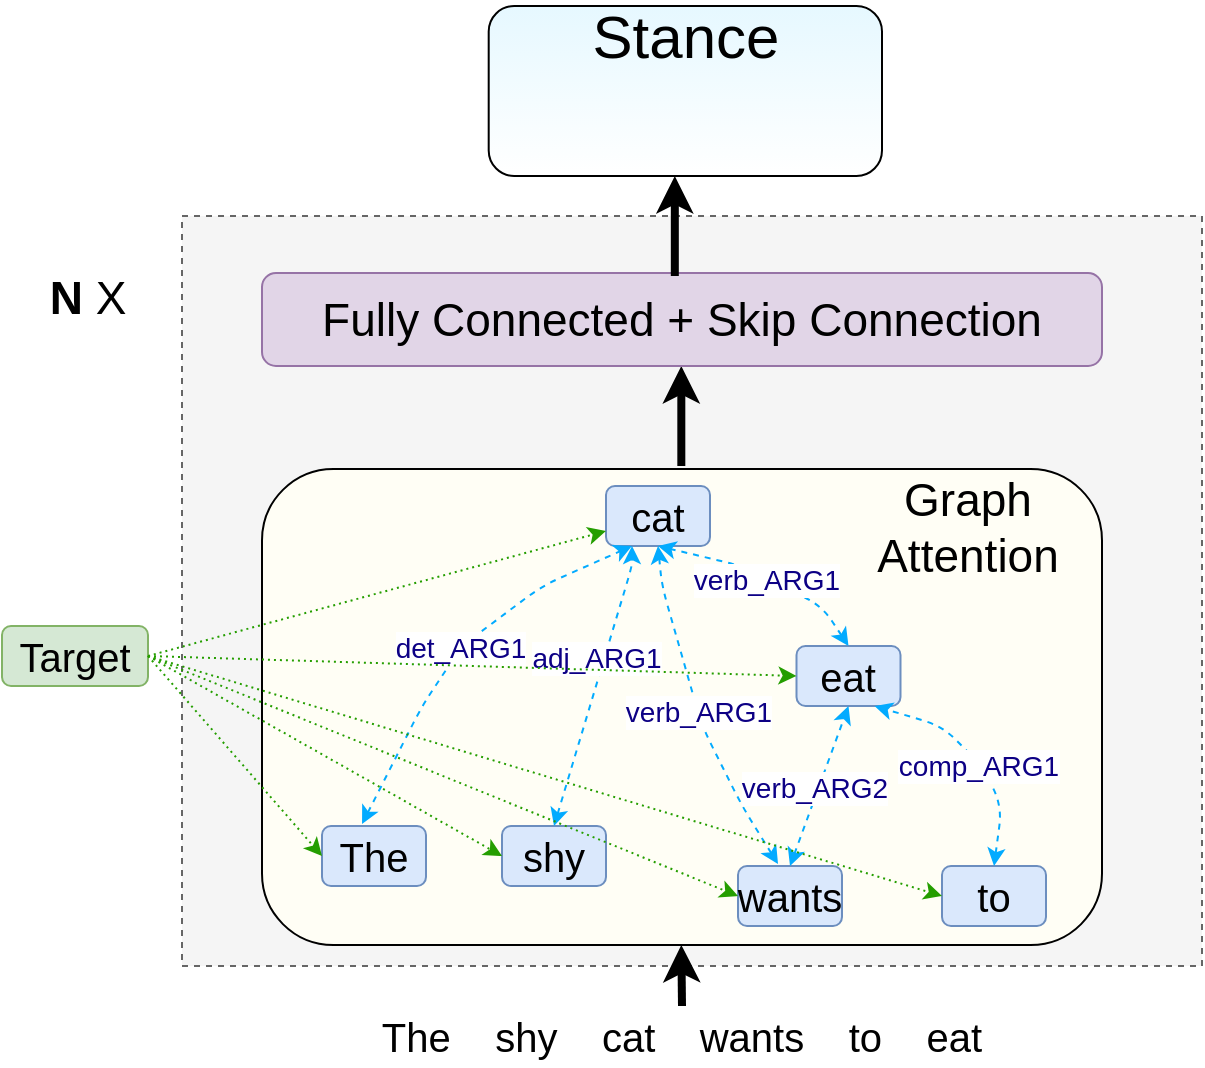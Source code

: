 <mxfile version="14.1.1" type="device"><diagram id="ihsAZ5TOySGByARLxAeu" name="Page-1"><mxGraphModel dx="791" dy="1499" grid="1" gridSize="10" guides="1" tooltips="1" connect="1" arrows="1" fold="1" page="1" pageScale="1" pageWidth="850" pageHeight="1100" math="0" shadow="0"><root><mxCell id="0"/><mxCell id="1" parent="0"/><mxCell id="KnYsn7KHIr2x-bu066x3-71" value="" style="rounded=0;whiteSpace=wrap;html=1;strokeColor=#666666;fillColor=#f5f5f5;fontColor=#333333;dashed=1;" vertex="1" parent="1"><mxGeometry x="260" y="-15" width="510" height="375" as="geometry"/></mxCell><mxCell id="KnYsn7KHIr2x-bu066x3-59" value="" style="rounded=1;whiteSpace=wrap;html=1;fillColor=#FFFEF5;" vertex="1" parent="1"><mxGeometry x="300" y="111.5" width="420" height="238" as="geometry"/></mxCell><mxCell id="KnYsn7KHIr2x-bu066x3-24" value="" style="rounded=1;whiteSpace=wrap;html=1;fillColor=#E6F8FF;gradientColor=#ffffff;" vertex="1" parent="1"><mxGeometry x="413.35" y="-120" width="196.65" height="85" as="geometry"/></mxCell><mxCell id="KnYsn7KHIr2x-bu066x3-9" value="" style="shape=image;html=1;verticalAlign=top;verticalLabelPosition=bottom;labelBackgroundColor=#ffffff;imageAspect=0;aspect=fixed;image=https://cdn1.iconfinder.com/data/icons/jumpicon-basic-ui-line-1/32/-_Thumb-up-Like-Hand-Approve-128.png" vertex="1" parent="1"><mxGeometry x="448.41" y="-93" width="58" height="58" as="geometry"/></mxCell><mxCell id="KnYsn7KHIr2x-bu066x3-10" value="" style="shape=image;html=1;verticalAlign=top;verticalLabelPosition=bottom;labelBackgroundColor=#ffffff;imageAspect=0;aspect=fixed;image=https://cdn1.iconfinder.com/data/icons/jumpicon-basic-ui-line-1/32/-_Thumb-Down-Dislike-Hand-128.png" vertex="1" parent="1"><mxGeometry x="518.41" y="-93" width="58" height="58" as="geometry"/></mxCell><mxCell id="KnYsn7KHIr2x-bu066x3-26" value="&lt;span style=&quot;font-size: 20px&quot;&gt;Target&lt;/span&gt;" style="rounded=1;whiteSpace=wrap;html=1;fillColor=#d5e8d4;strokeColor=#82b366;" vertex="1" parent="1"><mxGeometry x="170" y="190" width="73" height="30" as="geometry"/></mxCell><mxCell id="KnYsn7KHIr2x-bu066x3-39" value="&lt;font style=&quot;font-size: 20px&quot;&gt;The&amp;nbsp; &amp;nbsp; shy&amp;nbsp; &amp;nbsp; cat&amp;nbsp; &amp;nbsp; wants&amp;nbsp; &amp;nbsp; to&amp;nbsp; &amp;nbsp; eat&lt;/font&gt;" style="text;html=1;strokeColor=none;fillColor=none;align=center;verticalAlign=middle;whiteSpace=wrap;rounded=0;" vertex="1" parent="1"><mxGeometry x="355.0" y="380" width="310" height="30" as="geometry"/></mxCell><mxCell id="KnYsn7KHIr2x-bu066x3-40" value="&lt;font style=&quot;font-size: 20px&quot;&gt;cat&lt;/font&gt;" style="rounded=1;whiteSpace=wrap;html=1;fillColor=#dae8fc;strokeColor=#6c8ebf;" vertex="1" parent="1"><mxGeometry x="472" y="120" width="52" height="30" as="geometry"/></mxCell><mxCell id="KnYsn7KHIr2x-bu066x3-41" value="&lt;font style=&quot;font-size: 20px&quot;&gt;eat&lt;/font&gt;" style="rounded=1;whiteSpace=wrap;html=1;fillColor=#dae8fc;strokeColor=#6c8ebf;" vertex="1" parent="1"><mxGeometry x="567.25" y="200" width="52" height="30" as="geometry"/></mxCell><mxCell id="KnYsn7KHIr2x-bu066x3-42" value="&lt;span style=&quot;font-size: 20px&quot;&gt;The&lt;/span&gt;" style="rounded=1;whiteSpace=wrap;html=1;fillColor=#dae8fc;strokeColor=#6c8ebf;" vertex="1" parent="1"><mxGeometry x="330" y="290" width="52" height="30" as="geometry"/></mxCell><mxCell id="KnYsn7KHIr2x-bu066x3-43" value="&lt;font style=&quot;font-size: 20px&quot;&gt;shy&lt;/font&gt;" style="rounded=1;whiteSpace=wrap;html=1;fillColor=#dae8fc;strokeColor=#6c8ebf;" vertex="1" parent="1"><mxGeometry x="420" y="290" width="52" height="30" as="geometry"/></mxCell><mxCell id="KnYsn7KHIr2x-bu066x3-44" value="&lt;font style=&quot;font-size: 20px&quot;&gt;wants&lt;/font&gt;" style="rounded=1;whiteSpace=wrap;html=1;fillColor=#dae8fc;strokeColor=#6c8ebf;" vertex="1" parent="1"><mxGeometry x="538" y="310" width="52" height="30" as="geometry"/></mxCell><mxCell id="KnYsn7KHIr2x-bu066x3-45" value="&lt;font style=&quot;font-size: 20px&quot;&gt;to&lt;/font&gt;" style="rounded=1;whiteSpace=wrap;html=1;fillColor=#dae8fc;strokeColor=#6c8ebf;" vertex="1" parent="1"><mxGeometry x="640" y="310" width="52" height="30" as="geometry"/></mxCell><mxCell id="KnYsn7KHIr2x-bu066x3-46" value="&lt;font style=&quot;font-size: 14px&quot; color=&quot;#0d0085&quot;&gt;det_ARG1&lt;/font&gt;" style="endArrow=classic;startArrow=classic;html=1;strokeWidth=1;exitX=0.385;exitY=-0.033;exitDx=0;exitDy=0;exitPerimeter=0;entryX=0.25;entryY=1;entryDx=0;entryDy=0;dashed=1;strokeColor=#03ABFF;" edge="1" parent="1" source="KnYsn7KHIr2x-bu066x3-42" target="KnYsn7KHIr2x-bu066x3-40"><mxGeometry width="50" height="50" relative="1" as="geometry"><mxPoint x="410" y="230" as="sourcePoint"/><mxPoint x="460" y="180" as="targetPoint"/><Array as="points"><mxPoint x="380" y="230"/><mxPoint x="400" y="200"/><mxPoint x="440" y="170"/></Array></mxGeometry></mxCell><mxCell id="KnYsn7KHIr2x-bu066x3-48" value="" style="endArrow=classic;startArrow=classic;html=1;strokeWidth=1;entryX=0.25;entryY=1;entryDx=0;entryDy=0;exitX=0.5;exitY=0;exitDx=0;exitDy=0;dashed=1;strokeColor=#03ABFF;" edge="1" parent="1" source="KnYsn7KHIr2x-bu066x3-43" target="KnYsn7KHIr2x-bu066x3-40"><mxGeometry width="50" height="50" relative="1" as="geometry"><mxPoint x="450" y="230" as="sourcePoint"/><mxPoint x="500" y="180" as="targetPoint"/><Array as="points"><mxPoint x="485" y="160"/></Array></mxGeometry></mxCell><mxCell id="KnYsn7KHIr2x-bu066x3-49" value="&lt;span style=&quot;font-size: 14px&quot;&gt;&lt;font color=&quot;#0d0085&quot;&gt;adj_ARG1&lt;/font&gt;&lt;/span&gt;" style="edgeLabel;html=1;align=center;verticalAlign=middle;resizable=0;points=[];" vertex="1" connectable="0" parent="KnYsn7KHIr2x-bu066x3-48"><mxGeometry x="0.188" y="4" relative="1" as="geometry"><mxPoint as="offset"/></mxGeometry></mxCell><mxCell id="KnYsn7KHIr2x-bu066x3-50" value="" style="endArrow=classic;startArrow=classic;html=1;strokeWidth=1;exitX=0.5;exitY=0;exitDx=0;exitDy=0;entryX=0.5;entryY=1;entryDx=0;entryDy=0;dashed=1;strokeColor=#03ABFF;" edge="1" parent="1" source="KnYsn7KHIr2x-bu066x3-44" target="KnYsn7KHIr2x-bu066x3-41"><mxGeometry width="50" height="50" relative="1" as="geometry"><mxPoint x="560" y="270" as="sourcePoint"/><mxPoint x="610" y="220" as="targetPoint"/></mxGeometry></mxCell><mxCell id="KnYsn7KHIr2x-bu066x3-51" value="&lt;span style=&quot;font-size: 14px&quot;&gt;&lt;font color=&quot;#0d0085&quot;&gt;verb_ARG2&lt;/font&gt;&lt;/span&gt;" style="edgeLabel;html=1;align=center;verticalAlign=middle;resizable=0;points=[];" vertex="1" connectable="0" parent="KnYsn7KHIr2x-bu066x3-50"><mxGeometry x="-0.021" y="2" relative="1" as="geometry"><mxPoint x="-1" as="offset"/></mxGeometry></mxCell><mxCell id="KnYsn7KHIr2x-bu066x3-52" value="" style="endArrow=classic;startArrow=classic;html=1;strokeWidth=1;exitX=0.5;exitY=0;exitDx=0;exitDy=0;entryX=0.75;entryY=1;entryDx=0;entryDy=0;dashed=1;strokeColor=#03ABFF;" edge="1" parent="1" source="KnYsn7KHIr2x-bu066x3-45" target="KnYsn7KHIr2x-bu066x3-41"><mxGeometry width="50" height="50" relative="1" as="geometry"><mxPoint x="650" y="260" as="sourcePoint"/><mxPoint x="700" y="210" as="targetPoint"/><Array as="points"><mxPoint x="670" y="280"/><mxPoint x="660" y="260"/><mxPoint x="640" y="240"/></Array></mxGeometry></mxCell><mxCell id="KnYsn7KHIr2x-bu066x3-53" value="&lt;span style=&quot;font-size: 14px&quot;&gt;&lt;font color=&quot;#0d0085&quot;&gt;comp_ARG1&lt;/font&gt;&lt;/span&gt;" style="edgeLabel;html=1;align=center;verticalAlign=middle;resizable=0;points=[];" vertex="1" connectable="0" parent="KnYsn7KHIr2x-bu066x3-52"><mxGeometry x="-0.062" y="1" relative="1" as="geometry"><mxPoint as="offset"/></mxGeometry></mxCell><mxCell id="KnYsn7KHIr2x-bu066x3-54" value="" style="endArrow=classic;startArrow=classic;html=1;strokeWidth=1;entryX=0.5;entryY=1;entryDx=0;entryDy=0;exitX=0.385;exitY=-0.033;exitDx=0;exitDy=0;exitPerimeter=0;dashed=1;strokeColor=#03ABFF;" edge="1" parent="1" source="KnYsn7KHIr2x-bu066x3-44" target="KnYsn7KHIr2x-bu066x3-40"><mxGeometry width="50" height="50" relative="1" as="geometry"><mxPoint x="550" y="300" as="sourcePoint"/><mxPoint x="560" y="220" as="targetPoint"/><Array as="points"><mxPoint x="540" y="280"/><mxPoint x="520" y="240"/><mxPoint x="500" y="170"/></Array></mxGeometry></mxCell><mxCell id="KnYsn7KHIr2x-bu066x3-55" value="&lt;span style=&quot;font-size: 14px&quot;&gt;&lt;font color=&quot;#0d0085&quot;&gt;verb_ARG1&lt;/font&gt;&lt;/span&gt;" style="edgeLabel;html=1;align=center;verticalAlign=middle;resizable=0;points=[];" vertex="1" connectable="0" parent="KnYsn7KHIr2x-bu066x3-54"><mxGeometry x="0.005" relative="1" as="geometry"><mxPoint as="offset"/></mxGeometry></mxCell><mxCell id="KnYsn7KHIr2x-bu066x3-56" value="" style="endArrow=classic;startArrow=classic;html=1;strokeWidth=1;exitX=0.5;exitY=0;exitDx=0;exitDy=0;entryX=0.5;entryY=1;entryDx=0;entryDy=0;dashed=1;strokeColor=#03ABFF;" edge="1" parent="1" source="KnYsn7KHIr2x-bu066x3-41" target="KnYsn7KHIr2x-bu066x3-40"><mxGeometry width="50" height="50" relative="1" as="geometry"><mxPoint x="580" y="200" as="sourcePoint"/><mxPoint x="630" y="150" as="targetPoint"/><Array as="points"><mxPoint x="580" y="180"/><mxPoint x="560" y="170"/><mxPoint x="540" y="160"/></Array></mxGeometry></mxCell><mxCell id="KnYsn7KHIr2x-bu066x3-57" value="&lt;span style=&quot;font-size: 14px&quot;&gt;&lt;font color=&quot;#0d0085&quot;&gt;verb_ARG1&lt;/font&gt;&lt;/span&gt;" style="edgeLabel;html=1;align=center;verticalAlign=middle;resizable=0;points=[];" vertex="1" connectable="0" parent="KnYsn7KHIr2x-bu066x3-56"><mxGeometry x="-0.02" y="1" relative="1" as="geometry"><mxPoint as="offset"/></mxGeometry></mxCell><mxCell id="KnYsn7KHIr2x-bu066x3-60" value="&lt;font style=&quot;font-size: 23px&quot;&gt;Graph Attention&lt;/font&gt;" style="text;html=1;strokeColor=none;fillColor=none;align=center;verticalAlign=middle;whiteSpace=wrap;rounded=0;" vertex="1" parent="1"><mxGeometry x="590" y="121.5" width="126" height="38.5" as="geometry"/></mxCell><mxCell id="KnYsn7KHIr2x-bu066x3-61" value="" style="endArrow=classic;html=1;dashed=1;strokeWidth=1;entryX=0;entryY=0.75;entryDx=0;entryDy=0;exitX=1;exitY=0.5;exitDx=0;exitDy=0;dashPattern=1 2;strokeColor=#259E00;" edge="1" parent="1" source="KnYsn7KHIr2x-bu066x3-26" target="KnYsn7KHIr2x-bu066x3-40"><mxGeometry width="50" height="50" relative="1" as="geometry"><mxPoint x="280" y="210" as="sourcePoint"/><mxPoint x="330" y="160" as="targetPoint"/></mxGeometry></mxCell><mxCell id="KnYsn7KHIr2x-bu066x3-62" value="" style="endArrow=classic;html=1;dashed=1;strokeWidth=1;exitX=1;exitY=0.5;exitDx=0;exitDy=0;dashPattern=1 2;entryX=0;entryY=0.5;entryDx=0;entryDy=0;strokeColor=#259E00;" edge="1" parent="1" source="KnYsn7KHIr2x-bu066x3-26" target="KnYsn7KHIr2x-bu066x3-42"><mxGeometry width="50" height="50" relative="1" as="geometry"><mxPoint x="300" y="215" as="sourcePoint"/><mxPoint x="482" y="152.5" as="targetPoint"/></mxGeometry></mxCell><mxCell id="KnYsn7KHIr2x-bu066x3-63" value="" style="endArrow=classic;html=1;dashed=1;strokeWidth=1;entryX=0;entryY=0.5;entryDx=0;entryDy=0;exitX=1;exitY=0.5;exitDx=0;exitDy=0;dashPattern=1 2;strokeColor=#259E00;" edge="1" parent="1" source="KnYsn7KHIr2x-bu066x3-26" target="KnYsn7KHIr2x-bu066x3-43"><mxGeometry width="50" height="50" relative="1" as="geometry"><mxPoint x="310" y="225" as="sourcePoint"/><mxPoint x="492" y="162.5" as="targetPoint"/></mxGeometry></mxCell><mxCell id="KnYsn7KHIr2x-bu066x3-64" value="" style="endArrow=classic;html=1;dashed=1;strokeWidth=1;exitX=1;exitY=0.5;exitDx=0;exitDy=0;dashPattern=1 2;entryX=0;entryY=0.5;entryDx=0;entryDy=0;strokeColor=#259E00;" edge="1" parent="1" source="KnYsn7KHIr2x-bu066x3-26" target="KnYsn7KHIr2x-bu066x3-44"><mxGeometry width="50" height="50" relative="1" as="geometry"><mxPoint x="300" y="215" as="sourcePoint"/><mxPoint x="340" y="315" as="targetPoint"/></mxGeometry></mxCell><mxCell id="KnYsn7KHIr2x-bu066x3-65" value="" style="endArrow=classic;html=1;dashed=1;strokeWidth=1;dashPattern=1 2;entryX=0;entryY=0.5;entryDx=0;entryDy=0;exitX=1;exitY=0.5;exitDx=0;exitDy=0;strokeColor=#259E00;" edge="1" parent="1" source="KnYsn7KHIr2x-bu066x3-26" target="KnYsn7KHIr2x-bu066x3-45"><mxGeometry width="50" height="50" relative="1" as="geometry"><mxPoint x="290" y="210" as="sourcePoint"/><mxPoint x="350" y="325" as="targetPoint"/></mxGeometry></mxCell><mxCell id="KnYsn7KHIr2x-bu066x3-66" value="" style="endArrow=classic;html=1;dashed=1;strokeWidth=1;dashPattern=1 2;entryX=0;entryY=0.5;entryDx=0;entryDy=0;exitX=1;exitY=0.5;exitDx=0;exitDy=0;strokeColor=#259E00;" edge="1" parent="1" source="KnYsn7KHIr2x-bu066x3-26" target="KnYsn7KHIr2x-bu066x3-41"><mxGeometry width="50" height="50" relative="1" as="geometry"><mxPoint x="290" y="210" as="sourcePoint"/><mxPoint x="360" y="335" as="targetPoint"/></mxGeometry></mxCell><mxCell id="KnYsn7KHIr2x-bu066x3-68" value="" style="endArrow=classic;html=1;strokeWidth=4;" edge="1" parent="1"><mxGeometry width="50" height="50" relative="1" as="geometry"><mxPoint x="509.66" y="110" as="sourcePoint"/><mxPoint x="509.66" y="60" as="targetPoint"/></mxGeometry></mxCell><mxCell id="KnYsn7KHIr2x-bu066x3-69" value="&lt;span style=&quot;font-size: 23px&quot;&gt;Fully Connected + Skip Connection&lt;/span&gt;" style="rounded=1;whiteSpace=wrap;html=1;strokeColor=#9673a6;fillColor=#e1d5e7;" vertex="1" parent="1"><mxGeometry x="300" y="13.5" width="420" height="46.5" as="geometry"/></mxCell><mxCell id="KnYsn7KHIr2x-bu066x3-72" value="&lt;font style=&quot;font-size: 23px&quot;&gt;&lt;b&gt;N&lt;/b&gt; X&lt;/font&gt;" style="text;html=1;strokeColor=none;fillColor=none;align=center;verticalAlign=middle;whiteSpace=wrap;rounded=0;" vertex="1" parent="1"><mxGeometry x="180" y="13.5" width="66" height="25" as="geometry"/></mxCell><mxCell id="KnYsn7KHIr2x-bu066x3-74" value="&lt;font style=&quot;font-size: 30px&quot;&gt;Stance&lt;/font&gt;" style="text;html=1;strokeColor=none;fillColor=none;align=center;verticalAlign=middle;whiteSpace=wrap;rounded=0;dashed=1;" vertex="1" parent="1"><mxGeometry x="426.68" y="-120" width="170" height="30" as="geometry"/></mxCell><mxCell id="KnYsn7KHIr2x-bu066x3-79" value="" style="endArrow=classic;html=1;strokeWidth=4;" edge="1" parent="1"><mxGeometry width="50" height="50" relative="1" as="geometry"><mxPoint x="510" y="380" as="sourcePoint"/><mxPoint x="509.66" y="349.5" as="targetPoint"/></mxGeometry></mxCell><mxCell id="KnYsn7KHIr2x-bu066x3-82" value="" style="endArrow=classic;html=1;strokeWidth=4;" edge="1" parent="1"><mxGeometry width="50" height="50" relative="1" as="geometry"><mxPoint x="506.41" y="15" as="sourcePoint"/><mxPoint x="506.41" y="-35" as="targetPoint"/></mxGeometry></mxCell></root></mxGraphModel></diagram></mxfile>